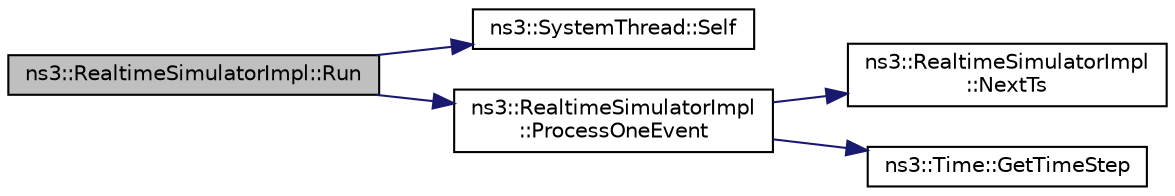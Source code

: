 digraph "ns3::RealtimeSimulatorImpl::Run"
{
  edge [fontname="Helvetica",fontsize="10",labelfontname="Helvetica",labelfontsize="10"];
  node [fontname="Helvetica",fontsize="10",shape=record];
  rankdir="LR";
  Node1 [label="ns3::RealtimeSimulatorImpl::Run",height=0.2,width=0.4,color="black", fillcolor="grey75", style="filled", fontcolor="black"];
  Node1 -> Node2 [color="midnightblue",fontsize="10",style="solid"];
  Node2 [label="ns3::SystemThread::Self",height=0.2,width=0.4,color="black", fillcolor="white", style="filled",URL="$dd/d2c/classns3_1_1SystemThread.html#a76dffd0c4383357194c9604f073b0d79",tooltip="Returns the current thread Id. "];
  Node1 -> Node3 [color="midnightblue",fontsize="10",style="solid"];
  Node3 [label="ns3::RealtimeSimulatorImpl\l::ProcessOneEvent",height=0.2,width=0.4,color="black", fillcolor="white", style="filled",URL="$da/d73/classns3_1_1RealtimeSimulatorImpl.html#ad30d0398ff4f58cb4896337169732c72"];
  Node3 -> Node4 [color="midnightblue",fontsize="10",style="solid"];
  Node4 [label="ns3::RealtimeSimulatorImpl\l::NextTs",height=0.2,width=0.4,color="black", fillcolor="white", style="filled",URL="$da/d73/classns3_1_1RealtimeSimulatorImpl.html#ad2666b69c7f58599a68771e9d1544d26"];
  Node3 -> Node5 [color="midnightblue",fontsize="10",style="solid"];
  Node5 [label="ns3::Time::GetTimeStep",height=0.2,width=0.4,color="black", fillcolor="white", style="filled",URL="$dc/d04/classns3_1_1Time.html#a40a7025b73dac7d02f8a4e1e54eaa5b5"];
}
